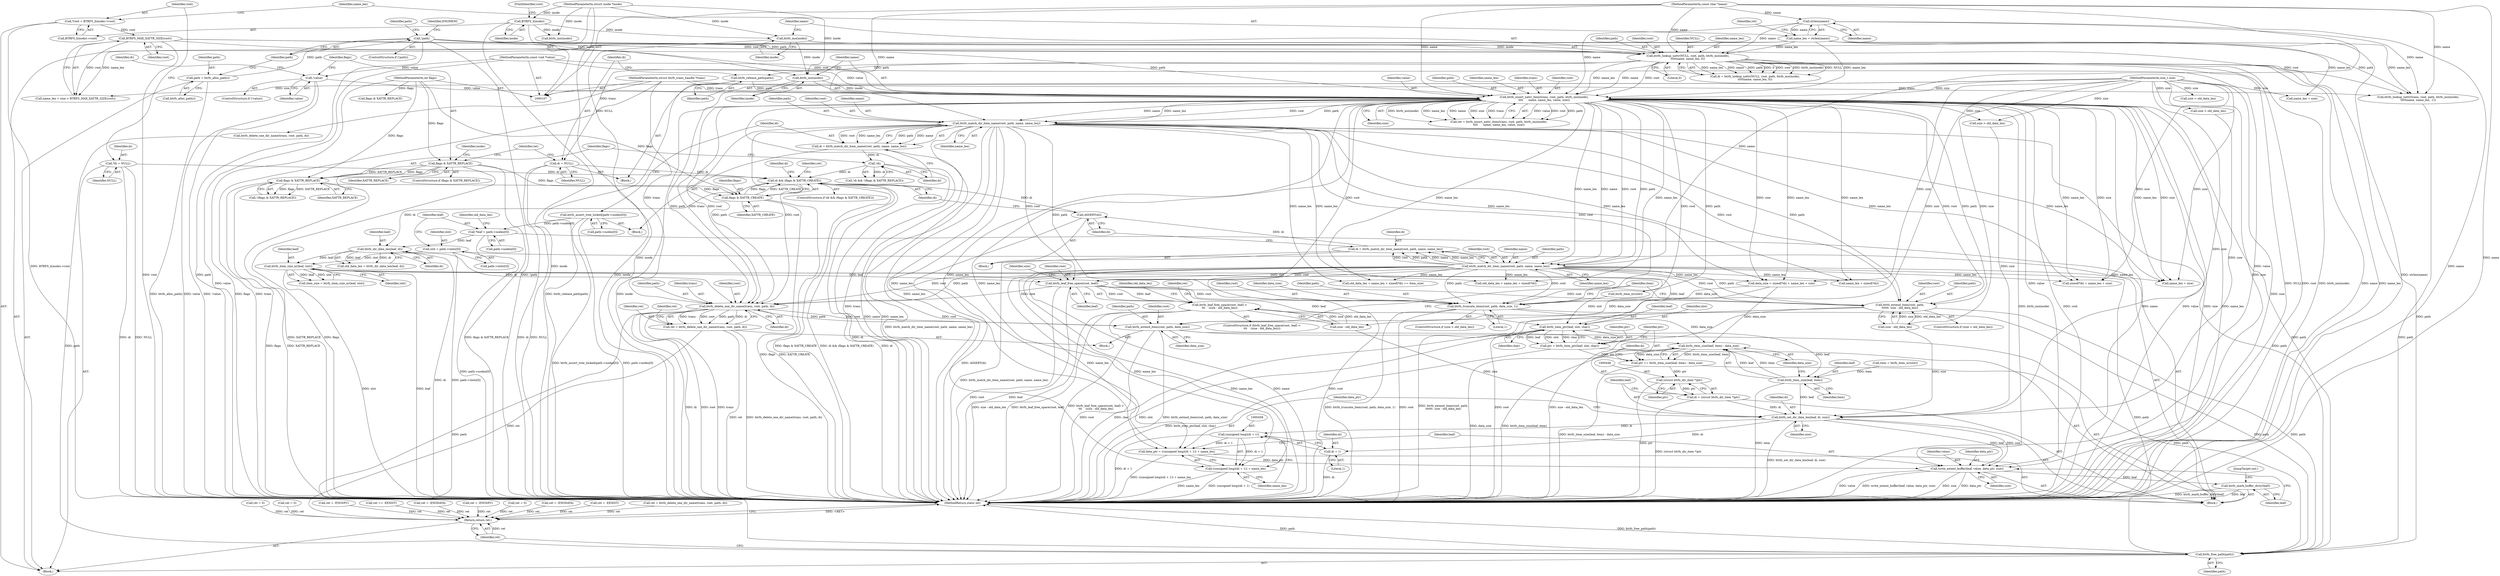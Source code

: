 digraph "0_linux_5f5bc6b1e2d5a6f827bc860ef2dc5b6f365d1339_1@API" {
"1000369" [label="(Call,btrfs_leaf_free_space(root, leaf))"];
"1000236" [label="(Call,btrfs_insert_xattr_item(trans, root, path, btrfs_ino(inode),\n\t\t\t\t      name, name_len, value, size))"];
"1000108" [label="(MethodParameterIn,struct btrfs_trans_handle *trans)"];
"1000141" [label="(Call,BTRFS_MAX_XATTR_SIZE(root))"];
"1000120" [label="(Call,*root = BTRFS_I(inode)->root)"];
"1000211" [label="(Call,btrfs_lookup_xattr(NULL, root, path, btrfs_ino(inode),\n\t\t\t\t\tname, name_len, 0))"];
"1000150" [label="(Call,!path)"];
"1000146" [label="(Call,path = btrfs_alloc_path())"];
"1000215" [label="(Call,btrfs_ino(inode))"];
"1000123" [label="(Call,BTRFS_I(inode))"];
"1000109" [label="(MethodParameterIn,struct inode *inode)"];
"1000130" [label="(Call,strlen(name))"];
"1000110" [label="(MethodParameterIn,const char *name)"];
"1000128" [label="(Call,name_len = strlen(name))"];
"1000229" [label="(Call,btrfs_release_path(path))"];
"1000240" [label="(Call,btrfs_ino(inode))"];
"1000161" [label="(Call,!value)"];
"1000111" [label="(MethodParameterIn,const void *value)"];
"1000112" [label="(MethodParameterIn,size_t size)"];
"1000263" [label="(Call,btrfs_match_dir_item_name(root, path, name, name_len))"];
"1000294" [label="(Call,btrfs_match_dir_item_name(root, path, name, name_len))"];
"1000346" [label="(Call,btrfs_item_size_nr(leaf, slot))"];
"1000340" [label="(Call,btrfs_dir_data_len(leaf, di))"];
"1000330" [label="(Call,*leaf = path->nodes[0])"];
"1000255" [label="(Call,btrfs_assert_tree_locked(path->nodes[0]))"];
"1000307" [label="(Call,di && (flags & XATTR_CREATE))"];
"1000116" [label="(Call,*di = NULL)"];
"1000299" [label="(Call,ASSERT(di))"];
"1000292" [label="(Call,di = btrfs_match_dir_item_name(root, path, name, name_len))"];
"1000231" [label="(Call,di = NULL)"];
"1000270" [label="(Call,!di)"];
"1000261" [label="(Call,di = btrfs_match_dir_item_name(root, path, name, name_len))"];
"1000309" [label="(Call,flags & XATTR_CREATE)"];
"1000199" [label="(Call,flags & XATTR_REPLACE)"];
"1000113" [label="(MethodParameterIn,int flags)"];
"1000273" [label="(Call,flags & XATTR_REPLACE)"];
"1000322" [label="(Call,slot = path->slots[0])"];
"1000368" [label="(Call,btrfs_leaf_free_space(root, leaf) <\n\t\t\t    (size - old_data_len))"];
"1000396" [label="(Call,btrfs_extend_item(root, path,\n\t\t\t\t\t\t  size - old_data_len))"];
"1000473" [label="(Call,btrfs_free_path(path))"];
"1000407" [label="(Call,btrfs_truncate_item(root, path, data_size, 1))"];
"1000440" [label="(Call,btrfs_item_size(leaf, item) - data_size)"];
"1000438" [label="(Call,ptr += btrfs_item_size(leaf, item) - data_size)"];
"1000447" [label="(Call,(struct btrfs_dir_item *)ptr)"];
"1000445" [label="(Call,di = (struct btrfs_dir_item *)ptr)"];
"1000450" [label="(Call,btrfs_set_dir_data_len(leaf, di, size))"];
"1000457" [label="(Call,(unsigned long)(di + 1))"];
"1000454" [label="(Call,data_ptr = ((unsigned long)(di + 1)) + name_len)"];
"1000463" [label="(Call,write_extent_buffer(leaf, value, data_ptr, size))"];
"1000468" [label="(Call,btrfs_mark_buffer_dirty(leaf))"];
"1000456" [label="(Call,((unsigned long)(di + 1)) + name_len)"];
"1000459" [label="(Call,di + 1)"];
"1000416" [label="(Call,btrfs_delete_one_dir_name(trans, root, path, di))"];
"1000414" [label="(Call,ret = btrfs_delete_one_dir_name(trans, root, path, di))"];
"1000475" [label="(Return,return ret;)"];
"1000424" [label="(Call,btrfs_extend_item(root, path, data_size))"];
"1000434" [label="(Call,btrfs_item_ptr(leaf, slot, char))"];
"1000432" [label="(Call,ptr = btrfs_item_ptr(leaf, slot, char))"];
"1000441" [label="(Call,btrfs_item_size(leaf, item))"];
"1000192" [label="(Call,btrfs_delete_one_dir_name(trans, root, path, di))"];
"1000183" [label="(Call,ret = -ENODATA)"];
"1000293" [label="(Identifier,di)"];
"1000414" [label="(Call,ret = btrfs_delete_one_dir_name(trans, root, path, di))"];
"1000265" [label="(Identifier,path)"];
"1000309" [label="(Call,flags & XATTR_CREATE)"];
"1000339" [label="(Identifier,old_data_len)"];
"1000369" [label="(Call,btrfs_leaf_free_space(root, leaf))"];
"1000255" [label="(Call,btrfs_assert_tree_locked(path->nodes[0]))"];
"1000347" [label="(Identifier,leaf)"];
"1000322" [label="(Call,slot = path->slots[0])"];
"1000307" [label="(Call,di && (flags & XATTR_CREATE))"];
"1000277" [label="(Call,ret = -ENOSPC)"];
"1000146" [label="(Call,path = btrfs_alloc_path())"];
"1000346" [label="(Call,btrfs_item_size_nr(leaf, slot))"];
"1000269" [label="(Call,!di && !(flags & XATTR_REPLACE))"];
"1000108" [label="(MethodParameterIn,struct btrfs_trans_handle *trans)"];
"1000123" [label="(Call,BTRFS_I(inode))"];
"1000404" [label="(Call,size < old_data_len)"];
"1000433" [label="(Identifier,ptr)"];
"1000436" [label="(Identifier,slot)"];
"1000216" [label="(Identifier,inode)"];
"1000415" [label="(Identifier,ret)"];
"1000151" [label="(Identifier,path)"];
"1000110" [label="(MethodParameterIn,const char *name)"];
"1000111" [label="(MethodParameterIn,const void *value)"];
"1000213" [label="(Identifier,root)"];
"1000165" [label="(Identifier,di)"];
"1000413" [label="(Block,)"];
"1000202" [label="(Block,)"];
"1000239" [label="(Identifier,path)"];
"1000252" [label="(Call,ret = 0)"];
"1000444" [label="(Identifier,data_size)"];
"1000371" [label="(Identifier,leaf)"];
"1000263" [label="(Call,btrfs_match_dir_item_name(root, path, name, name_len))"];
"1000462" [label="(Identifier,name_len)"];
"1000224" [label="(Call,ret = -ENODATA)"];
"1000161" [label="(Call,!value)"];
"1000443" [label="(Identifier,item)"];
"1000352" [label="(Call,sizeof(*di) + name_len + size)"];
"1000217" [label="(Identifier,name)"];
"1000117" [label="(Identifier,di)"];
"1000148" [label="(Call,btrfs_alloc_path())"];
"1000306" [label="(ControlStructure,if (di && (flags & XATTR_CREATE)))"];
"1000368" [label="(Call,btrfs_leaf_free_space(root, leaf) <\n\t\t\t    (size - old_data_len))"];
"1000267" [label="(Identifier,name_len)"];
"1000367" [label="(ControlStructure,if (btrfs_leaf_free_space(root, leaf) <\n\t\t\t    (size - old_data_len)))"];
"1000341" [label="(Identifier,leaf)"];
"1000128" [label="(Call,name_len = strlen(name))"];
"1000274" [label="(Identifier,flags)"];
"1000296" [label="(Identifier,path)"];
"1000124" [label="(Identifier,inode)"];
"1000271" [label="(Identifier,di)"];
"1000243" [label="(Identifier,name_len)"];
"1000467" [label="(Identifier,size)"];
"1000430" [label="(Call,btrfs_item_nr(slot))"];
"1000434" [label="(Call,btrfs_item_ptr(leaf, slot, char))"];
"1000442" [label="(Identifier,leaf)"];
"1000313" [label="(Call,ret = -EEXIST)"];
"1000295" [label="(Identifier,root)"];
"1000392" [label="(ControlStructure,if (size > old_data_len))"];
"1000199" [label="(Call,flags & XATTR_REPLACE)"];
"1000456" [label="(Call,((unsigned long)(di + 1)) + name_len)"];
"1000264" [label="(Identifier,root)"];
"1000397" [label="(Identifier,root)"];
"1000424" [label="(Call,btrfs_extend_item(root, path, data_size))"];
"1000408" [label="(Identifier,root)"];
"1000464" [label="(Identifier,leaf)"];
"1000465" [label="(Identifier,value)"];
"1000212" [label="(Identifier,NULL)"];
"1000418" [label="(Identifier,root)"];
"1000416" [label="(Call,btrfs_delete_one_dir_name(trans, root, path, di))"];
"1000190" [label="(Call,ret = btrfs_delete_one_dir_name(trans, root, path, di))"];
"1000384" [label="(Identifier,old_data_len)"];
"1000440" [label="(Call,btrfs_item_size(leaf, item) - data_size)"];
"1000200" [label="(Identifier,flags)"];
"1000410" [label="(Identifier,data_size)"];
"1000122" [label="(Call,BTRFS_I(inode)->root)"];
"1000477" [label="(MethodReturn,static int)"];
"1000427" [label="(Identifier,data_size)"];
"1000472" [label="(JumpTarget,out:)"];
"1000118" [label="(Identifier,NULL)"];
"1000240" [label="(Call,btrfs_ino(inode))"];
"1000452" [label="(Identifier,di)"];
"1000235" [label="(Identifier,ret)"];
"1000363" [label="(Call,size > old_data_len)"];
"1000162" [label="(Identifier,value)"];
"1000231" [label="(Call,di = NULL)"];
"1000446" [label="(Identifier,di)"];
"1000237" [label="(Identifier,trans)"];
"1000137" [label="(Call,name_len + size > BTRFS_MAX_XATTR_SIZE(root))"];
"1000125" [label="(FieldIdentifier,root)"];
"1000230" [label="(Identifier,path)"];
"1000116" [label="(Call,*di = NULL)"];
"1000396" [label="(Call,btrfs_extend_item(root, path,\n\t\t\t\t\t\t  size - old_data_len))"];
"1000229" [label="(Call,btrfs_release_path(path))"];
"1000393" [label="(Call,size > old_data_len)"];
"1000455" [label="(Identifier,data_ptr)"];
"1000469" [label="(Identifier,leaf)"];
"1000460" [label="(Identifier,di)"];
"1000166" [label="(Call,btrfs_lookup_xattr(trans, root, path, btrfs_ino(inode),\n\t\t\t\t\tname, name_len, -1))"];
"1000272" [label="(Call,!(flags & XATTR_REPLACE))"];
"1000475" [label="(Return,return ret;)"];
"1000451" [label="(Identifier,leaf)"];
"1000323" [label="(Identifier,slot)"];
"1000344" [label="(Call,item_size = btrfs_item_size_nr(leaf, slot))"];
"1000273" [label="(Call,flags & XATTR_REPLACE)"];
"1000275" [label="(Identifier,XATTR_REPLACE)"];
"1000457" [label="(Call,(unsigned long)(di + 1))"];
"1000109" [label="(MethodParameterIn,struct inode *inode)"];
"1000292" [label="(Call,di = btrfs_match_dir_item_name(root, path, name, name_len))"];
"1000215" [label="(Call,btrfs_ino(inode))"];
"1000445" [label="(Call,di = (struct btrfs_dir_item *)ptr)"];
"1000218" [label="(Identifier,name_len)"];
"1000474" [label="(Identifier,path)"];
"1000377" [label="(Identifier,ret)"];
"1000466" [label="(Identifier,data_ptr)"];
"1000338" [label="(Call,old_data_len = btrfs_dir_data_len(leaf, di))"];
"1000419" [label="(Identifier,path)"];
"1000435" [label="(Identifier,leaf)"];
"1000289" [label="(Call,ret = 0)"];
"1000373" [label="(Identifier,size)"];
"1000425" [label="(Identifier,root)"];
"1000426" [label="(Identifier,path)"];
"1000441" [label="(Call,btrfs_item_size(leaf, item))"];
"1000332" [label="(Call,path->nodes[0])"];
"1000319" [label="(Identifier,di)"];
"1000449" [label="(Identifier,ptr)"];
"1000147" [label="(Identifier,path)"];
"1000219" [label="(Literal,0)"];
"1000138" [label="(Call,name_len + size)"];
"1000141" [label="(Call,BTRFS_MAX_XATTR_SIZE(root))"];
"1000149" [label="(ControlStructure,if (!path))"];
"1000130" [label="(Call,strlen(name))"];
"1000429" [label="(Identifier,item)"];
"1000241" [label="(Identifier,inode)"];
"1000428" [label="(Call,item = btrfs_item_nr(slot))"];
"1000476" [label="(Identifier,ret)"];
"1000233" [label="(Identifier,NULL)"];
"1000201" [label="(Identifier,XATTR_REPLACE)"];
"1000133" [label="(Call,ret = 0)"];
"1000245" [label="(Identifier,size)"];
"1000403" [label="(ControlStructure,if (size < old_data_len))"];
"1000288" [label="(Block,)"];
"1000450" [label="(Call,btrfs_set_dir_data_len(leaf, di, size))"];
"1000170" [label="(Call,btrfs_ino(inode))"];
"1000308" [label="(Identifier,di)"];
"1000299" [label="(Call,ASSERT(di))"];
"1000350" [label="(Call,data_size = sizeof(*di) + name_len + size)"];
"1000157" [label="(Identifier,path)"];
"1000330" [label="(Call,*leaf = path->nodes[0])"];
"1000297" [label="(Identifier,name)"];
"1000331" [label="(Identifier,leaf)"];
"1000376" [label="(Call,ret = -ENOSPC)"];
"1000232" [label="(Identifier,di)"];
"1000294" [label="(Call,btrfs_match_dir_item_name(root, path, name, name_len))"];
"1000439" [label="(Identifier,ptr)"];
"1000270" [label="(Call,!di)"];
"1000236" [label="(Call,btrfs_insert_xattr_item(trans, root, path, btrfs_ino(inode),\n\t\t\t\t      name, name_len, value, size))"];
"1000131" [label="(Identifier,name)"];
"1000154" [label="(Identifier,ENOMEM)"];
"1000112" [label="(MethodParameterIn,size_t size)"];
"1000463" [label="(Call,write_extent_buffer(leaf, value, data_ptr, size))"];
"1000298" [label="(Identifier,name_len)"];
"1000198" [label="(ControlStructure,if (flags & XATTR_REPLACE))"];
"1000209" [label="(Call,di = btrfs_lookup_xattr(NULL, root, path, btrfs_ino(inode),\n\t\t\t\t\tname, name_len, 0))"];
"1000382" [label="(Call,old_data_len + name_len + sizeof(*di) == item_size)"];
"1000311" [label="(Identifier,XATTR_CREATE)"];
"1000113" [label="(MethodParameterIn,int flags)"];
"1000324" [label="(Call,path->slots[0])"];
"1000468" [label="(Call,btrfs_mark_buffer_dirty(leaf))"];
"1000422" [label="(Identifier,ret)"];
"1000211" [label="(Call,btrfs_lookup_xattr(NULL, root, path, btrfs_ino(inode),\n\t\t\t\t\tname, name_len, 0))"];
"1000398" [label="(Identifier,path)"];
"1000262" [label="(Identifier,di)"];
"1000256" [label="(Call,path->nodes[0])"];
"1000234" [label="(Call,ret = btrfs_insert_xattr_item(trans, root, path, btrfs_ino(inode),\n\t\t\t\t      name, name_len, value, size))"];
"1000150" [label="(Call,!path)"];
"1000372" [label="(Call,size - old_data_len)"];
"1000342" [label="(Identifier,di)"];
"1000417" [label="(Identifier,trans)"];
"1000437" [label="(Identifier,char)"];
"1000407" [label="(Call,btrfs_truncate_item(root, path, data_size, 1))"];
"1000447" [label="(Call,(struct btrfs_dir_item *)ptr)"];
"1000370" [label="(Identifier,root)"];
"1000238" [label="(Identifier,root)"];
"1000383" [label="(Call,old_data_len + name_len + sizeof(*di))"];
"1000142" [label="(Identifier,root)"];
"1000411" [label="(Literal,1)"];
"1000214" [label="(Identifier,path)"];
"1000261" [label="(Call,di = btrfs_match_dir_item_name(root, path, name, name_len))"];
"1000348" [label="(Identifier,slot)"];
"1000340" [label="(Call,btrfs_dir_data_len(leaf, di))"];
"1000454" [label="(Call,data_ptr = ((unsigned long)(di + 1)) + name_len)"];
"1000314" [label="(Identifier,ret)"];
"1000310" [label="(Identifier,flags)"];
"1000438" [label="(Call,ptr += btrfs_item_size(leaf, item) - data_size)"];
"1000251" [label="(Block,)"];
"1000134" [label="(Identifier,ret)"];
"1000242" [label="(Identifier,name)"];
"1000432" [label="(Call,ptr = btrfs_item_ptr(leaf, slot, char))"];
"1000459" [label="(Call,di + 1)"];
"1000284" [label="(Call,ret == -EEXIST)"];
"1000453" [label="(Identifier,size)"];
"1000121" [label="(Identifier,root)"];
"1000399" [label="(Call,size - old_data_len)"];
"1000420" [label="(Identifier,di)"];
"1000120" [label="(Call,*root = BTRFS_I(inode)->root)"];
"1000114" [label="(Block,)"];
"1000385" [label="(Call,name_len + sizeof(*di))"];
"1000244" [label="(Identifier,value)"];
"1000409" [label="(Identifier,path)"];
"1000300" [label="(Identifier,di)"];
"1000129" [label="(Identifier,name_len)"];
"1000320" [label="(Block,)"];
"1000180" [label="(Call,flags & XATTR_REPLACE)"];
"1000473" [label="(Call,btrfs_free_path(path))"];
"1000207" [label="(Identifier,inode)"];
"1000461" [label="(Literal,1)"];
"1000160" [label="(ControlStructure,if (!value))"];
"1000356" [label="(Call,name_len + size)"];
"1000266" [label="(Identifier,name)"];
"1000369" -> "1000368"  [label="AST: "];
"1000369" -> "1000371"  [label="CFG: "];
"1000370" -> "1000369"  [label="AST: "];
"1000371" -> "1000369"  [label="AST: "];
"1000373" -> "1000369"  [label="CFG: "];
"1000369" -> "1000477"  [label="DDG: root"];
"1000369" -> "1000477"  [label="DDG: leaf"];
"1000369" -> "1000368"  [label="DDG: root"];
"1000369" -> "1000368"  [label="DDG: leaf"];
"1000236" -> "1000369"  [label="DDG: root"];
"1000263" -> "1000369"  [label="DDG: root"];
"1000294" -> "1000369"  [label="DDG: root"];
"1000346" -> "1000369"  [label="DDG: leaf"];
"1000369" -> "1000396"  [label="DDG: root"];
"1000369" -> "1000407"  [label="DDG: root"];
"1000369" -> "1000416"  [label="DDG: root"];
"1000369" -> "1000434"  [label="DDG: leaf"];
"1000236" -> "1000234"  [label="AST: "];
"1000236" -> "1000245"  [label="CFG: "];
"1000237" -> "1000236"  [label="AST: "];
"1000238" -> "1000236"  [label="AST: "];
"1000239" -> "1000236"  [label="AST: "];
"1000240" -> "1000236"  [label="AST: "];
"1000242" -> "1000236"  [label="AST: "];
"1000243" -> "1000236"  [label="AST: "];
"1000244" -> "1000236"  [label="AST: "];
"1000245" -> "1000236"  [label="AST: "];
"1000234" -> "1000236"  [label="CFG: "];
"1000236" -> "1000477"  [label="DDG: trans"];
"1000236" -> "1000477"  [label="DDG: btrfs_ino(inode)"];
"1000236" -> "1000477"  [label="DDG: root"];
"1000236" -> "1000477"  [label="DDG: name"];
"1000236" -> "1000477"  [label="DDG: value"];
"1000236" -> "1000477"  [label="DDG: size"];
"1000236" -> "1000477"  [label="DDG: name_len"];
"1000236" -> "1000234"  [label="DDG: value"];
"1000236" -> "1000234"  [label="DDG: root"];
"1000236" -> "1000234"  [label="DDG: path"];
"1000236" -> "1000234"  [label="DDG: btrfs_ino(inode)"];
"1000236" -> "1000234"  [label="DDG: name_len"];
"1000236" -> "1000234"  [label="DDG: name"];
"1000236" -> "1000234"  [label="DDG: size"];
"1000236" -> "1000234"  [label="DDG: trans"];
"1000108" -> "1000236"  [label="DDG: trans"];
"1000141" -> "1000236"  [label="DDG: root"];
"1000211" -> "1000236"  [label="DDG: root"];
"1000211" -> "1000236"  [label="DDG: name"];
"1000211" -> "1000236"  [label="DDG: name_len"];
"1000150" -> "1000236"  [label="DDG: path"];
"1000229" -> "1000236"  [label="DDG: path"];
"1000240" -> "1000236"  [label="DDG: inode"];
"1000130" -> "1000236"  [label="DDG: name"];
"1000110" -> "1000236"  [label="DDG: name"];
"1000128" -> "1000236"  [label="DDG: name_len"];
"1000161" -> "1000236"  [label="DDG: value"];
"1000111" -> "1000236"  [label="DDG: value"];
"1000112" -> "1000236"  [label="DDG: size"];
"1000236" -> "1000263"  [label="DDG: root"];
"1000236" -> "1000263"  [label="DDG: path"];
"1000236" -> "1000263"  [label="DDG: name"];
"1000236" -> "1000263"  [label="DDG: name_len"];
"1000236" -> "1000294"  [label="DDG: root"];
"1000236" -> "1000294"  [label="DDG: path"];
"1000236" -> "1000294"  [label="DDG: name"];
"1000236" -> "1000294"  [label="DDG: name_len"];
"1000236" -> "1000350"  [label="DDG: name_len"];
"1000236" -> "1000350"  [label="DDG: size"];
"1000236" -> "1000352"  [label="DDG: name_len"];
"1000236" -> "1000352"  [label="DDG: size"];
"1000236" -> "1000356"  [label="DDG: name_len"];
"1000236" -> "1000356"  [label="DDG: size"];
"1000236" -> "1000363"  [label="DDG: size"];
"1000236" -> "1000382"  [label="DDG: name_len"];
"1000236" -> "1000383"  [label="DDG: name_len"];
"1000236" -> "1000385"  [label="DDG: name_len"];
"1000236" -> "1000396"  [label="DDG: root"];
"1000236" -> "1000396"  [label="DDG: path"];
"1000236" -> "1000407"  [label="DDG: root"];
"1000236" -> "1000407"  [label="DDG: path"];
"1000236" -> "1000416"  [label="DDG: trans"];
"1000236" -> "1000416"  [label="DDG: root"];
"1000236" -> "1000416"  [label="DDG: path"];
"1000236" -> "1000454"  [label="DDG: name_len"];
"1000236" -> "1000456"  [label="DDG: name_len"];
"1000236" -> "1000463"  [label="DDG: value"];
"1000236" -> "1000473"  [label="DDG: path"];
"1000108" -> "1000107"  [label="AST: "];
"1000108" -> "1000477"  [label="DDG: trans"];
"1000108" -> "1000166"  [label="DDG: trans"];
"1000108" -> "1000192"  [label="DDG: trans"];
"1000108" -> "1000416"  [label="DDG: trans"];
"1000141" -> "1000137"  [label="AST: "];
"1000141" -> "1000142"  [label="CFG: "];
"1000142" -> "1000141"  [label="AST: "];
"1000137" -> "1000141"  [label="CFG: "];
"1000141" -> "1000477"  [label="DDG: root"];
"1000141" -> "1000137"  [label="DDG: root"];
"1000120" -> "1000141"  [label="DDG: root"];
"1000141" -> "1000166"  [label="DDG: root"];
"1000141" -> "1000211"  [label="DDG: root"];
"1000120" -> "1000114"  [label="AST: "];
"1000120" -> "1000122"  [label="CFG: "];
"1000121" -> "1000120"  [label="AST: "];
"1000122" -> "1000120"  [label="AST: "];
"1000129" -> "1000120"  [label="CFG: "];
"1000120" -> "1000477"  [label="DDG: BTRFS_I(inode)->root"];
"1000211" -> "1000209"  [label="AST: "];
"1000211" -> "1000219"  [label="CFG: "];
"1000212" -> "1000211"  [label="AST: "];
"1000213" -> "1000211"  [label="AST: "];
"1000214" -> "1000211"  [label="AST: "];
"1000215" -> "1000211"  [label="AST: "];
"1000217" -> "1000211"  [label="AST: "];
"1000218" -> "1000211"  [label="AST: "];
"1000219" -> "1000211"  [label="AST: "];
"1000209" -> "1000211"  [label="CFG: "];
"1000211" -> "1000477"  [label="DDG: name"];
"1000211" -> "1000477"  [label="DDG: name_len"];
"1000211" -> "1000477"  [label="DDG: NULL"];
"1000211" -> "1000477"  [label="DDG: root"];
"1000211" -> "1000477"  [label="DDG: btrfs_ino(inode)"];
"1000211" -> "1000209"  [label="DDG: name_len"];
"1000211" -> "1000209"  [label="DDG: name"];
"1000211" -> "1000209"  [label="DDG: path"];
"1000211" -> "1000209"  [label="DDG: 0"];
"1000211" -> "1000209"  [label="DDG: root"];
"1000211" -> "1000209"  [label="DDG: btrfs_ino(inode)"];
"1000211" -> "1000209"  [label="DDG: NULL"];
"1000150" -> "1000211"  [label="DDG: path"];
"1000215" -> "1000211"  [label="DDG: inode"];
"1000130" -> "1000211"  [label="DDG: name"];
"1000110" -> "1000211"  [label="DDG: name"];
"1000128" -> "1000211"  [label="DDG: name_len"];
"1000211" -> "1000229"  [label="DDG: path"];
"1000211" -> "1000231"  [label="DDG: NULL"];
"1000211" -> "1000473"  [label="DDG: path"];
"1000150" -> "1000149"  [label="AST: "];
"1000150" -> "1000151"  [label="CFG: "];
"1000151" -> "1000150"  [label="AST: "];
"1000154" -> "1000150"  [label="CFG: "];
"1000157" -> "1000150"  [label="CFG: "];
"1000150" -> "1000477"  [label="DDG: path"];
"1000150" -> "1000477"  [label="DDG: !path"];
"1000146" -> "1000150"  [label="DDG: path"];
"1000150" -> "1000166"  [label="DDG: path"];
"1000146" -> "1000114"  [label="AST: "];
"1000146" -> "1000148"  [label="CFG: "];
"1000147" -> "1000146"  [label="AST: "];
"1000148" -> "1000146"  [label="AST: "];
"1000151" -> "1000146"  [label="CFG: "];
"1000146" -> "1000477"  [label="DDG: btrfs_alloc_path()"];
"1000215" -> "1000216"  [label="CFG: "];
"1000216" -> "1000215"  [label="AST: "];
"1000217" -> "1000215"  [label="CFG: "];
"1000215" -> "1000477"  [label="DDG: inode"];
"1000123" -> "1000215"  [label="DDG: inode"];
"1000109" -> "1000215"  [label="DDG: inode"];
"1000215" -> "1000240"  [label="DDG: inode"];
"1000123" -> "1000122"  [label="AST: "];
"1000123" -> "1000124"  [label="CFG: "];
"1000124" -> "1000123"  [label="AST: "];
"1000125" -> "1000123"  [label="CFG: "];
"1000123" -> "1000477"  [label="DDG: inode"];
"1000109" -> "1000123"  [label="DDG: inode"];
"1000123" -> "1000170"  [label="DDG: inode"];
"1000123" -> "1000240"  [label="DDG: inode"];
"1000109" -> "1000107"  [label="AST: "];
"1000109" -> "1000477"  [label="DDG: inode"];
"1000109" -> "1000170"  [label="DDG: inode"];
"1000109" -> "1000240"  [label="DDG: inode"];
"1000130" -> "1000128"  [label="AST: "];
"1000130" -> "1000131"  [label="CFG: "];
"1000131" -> "1000130"  [label="AST: "];
"1000128" -> "1000130"  [label="CFG: "];
"1000130" -> "1000477"  [label="DDG: name"];
"1000130" -> "1000128"  [label="DDG: name"];
"1000110" -> "1000130"  [label="DDG: name"];
"1000130" -> "1000166"  [label="DDG: name"];
"1000110" -> "1000107"  [label="AST: "];
"1000110" -> "1000477"  [label="DDG: name"];
"1000110" -> "1000166"  [label="DDG: name"];
"1000110" -> "1000263"  [label="DDG: name"];
"1000110" -> "1000294"  [label="DDG: name"];
"1000128" -> "1000114"  [label="AST: "];
"1000129" -> "1000128"  [label="AST: "];
"1000134" -> "1000128"  [label="CFG: "];
"1000128" -> "1000477"  [label="DDG: strlen(name)"];
"1000128" -> "1000137"  [label="DDG: name_len"];
"1000128" -> "1000138"  [label="DDG: name_len"];
"1000128" -> "1000166"  [label="DDG: name_len"];
"1000229" -> "1000202"  [label="AST: "];
"1000229" -> "1000230"  [label="CFG: "];
"1000230" -> "1000229"  [label="AST: "];
"1000232" -> "1000229"  [label="CFG: "];
"1000229" -> "1000477"  [label="DDG: btrfs_release_path(path)"];
"1000240" -> "1000241"  [label="CFG: "];
"1000241" -> "1000240"  [label="AST: "];
"1000242" -> "1000240"  [label="CFG: "];
"1000240" -> "1000477"  [label="DDG: inode"];
"1000161" -> "1000160"  [label="AST: "];
"1000161" -> "1000162"  [label="CFG: "];
"1000162" -> "1000161"  [label="AST: "];
"1000165" -> "1000161"  [label="CFG: "];
"1000200" -> "1000161"  [label="CFG: "];
"1000161" -> "1000477"  [label="DDG: value"];
"1000161" -> "1000477"  [label="DDG: !value"];
"1000111" -> "1000161"  [label="DDG: value"];
"1000111" -> "1000107"  [label="AST: "];
"1000111" -> "1000477"  [label="DDG: value"];
"1000111" -> "1000463"  [label="DDG: value"];
"1000112" -> "1000107"  [label="AST: "];
"1000112" -> "1000477"  [label="DDG: size"];
"1000112" -> "1000137"  [label="DDG: size"];
"1000112" -> "1000138"  [label="DDG: size"];
"1000112" -> "1000350"  [label="DDG: size"];
"1000112" -> "1000352"  [label="DDG: size"];
"1000112" -> "1000356"  [label="DDG: size"];
"1000112" -> "1000363"  [label="DDG: size"];
"1000112" -> "1000372"  [label="DDG: size"];
"1000112" -> "1000393"  [label="DDG: size"];
"1000112" -> "1000399"  [label="DDG: size"];
"1000112" -> "1000404"  [label="DDG: size"];
"1000112" -> "1000450"  [label="DDG: size"];
"1000112" -> "1000463"  [label="DDG: size"];
"1000263" -> "1000261"  [label="AST: "];
"1000263" -> "1000267"  [label="CFG: "];
"1000264" -> "1000263"  [label="AST: "];
"1000265" -> "1000263"  [label="AST: "];
"1000266" -> "1000263"  [label="AST: "];
"1000267" -> "1000263"  [label="AST: "];
"1000261" -> "1000263"  [label="CFG: "];
"1000263" -> "1000477"  [label="DDG: name_len"];
"1000263" -> "1000477"  [label="DDG: root"];
"1000263" -> "1000477"  [label="DDG: name"];
"1000263" -> "1000261"  [label="DDG: root"];
"1000263" -> "1000261"  [label="DDG: path"];
"1000263" -> "1000261"  [label="DDG: name"];
"1000263" -> "1000261"  [label="DDG: name_len"];
"1000263" -> "1000350"  [label="DDG: name_len"];
"1000263" -> "1000352"  [label="DDG: name_len"];
"1000263" -> "1000356"  [label="DDG: name_len"];
"1000263" -> "1000382"  [label="DDG: name_len"];
"1000263" -> "1000383"  [label="DDG: name_len"];
"1000263" -> "1000385"  [label="DDG: name_len"];
"1000263" -> "1000396"  [label="DDG: root"];
"1000263" -> "1000396"  [label="DDG: path"];
"1000263" -> "1000407"  [label="DDG: root"];
"1000263" -> "1000407"  [label="DDG: path"];
"1000263" -> "1000416"  [label="DDG: root"];
"1000263" -> "1000416"  [label="DDG: path"];
"1000263" -> "1000454"  [label="DDG: name_len"];
"1000263" -> "1000456"  [label="DDG: name_len"];
"1000263" -> "1000473"  [label="DDG: path"];
"1000294" -> "1000292"  [label="AST: "];
"1000294" -> "1000298"  [label="CFG: "];
"1000295" -> "1000294"  [label="AST: "];
"1000296" -> "1000294"  [label="AST: "];
"1000297" -> "1000294"  [label="AST: "];
"1000298" -> "1000294"  [label="AST: "];
"1000292" -> "1000294"  [label="CFG: "];
"1000294" -> "1000477"  [label="DDG: name_len"];
"1000294" -> "1000477"  [label="DDG: name"];
"1000294" -> "1000477"  [label="DDG: root"];
"1000294" -> "1000292"  [label="DDG: root"];
"1000294" -> "1000292"  [label="DDG: path"];
"1000294" -> "1000292"  [label="DDG: name"];
"1000294" -> "1000292"  [label="DDG: name_len"];
"1000294" -> "1000350"  [label="DDG: name_len"];
"1000294" -> "1000352"  [label="DDG: name_len"];
"1000294" -> "1000356"  [label="DDG: name_len"];
"1000294" -> "1000382"  [label="DDG: name_len"];
"1000294" -> "1000383"  [label="DDG: name_len"];
"1000294" -> "1000385"  [label="DDG: name_len"];
"1000294" -> "1000396"  [label="DDG: root"];
"1000294" -> "1000396"  [label="DDG: path"];
"1000294" -> "1000407"  [label="DDG: root"];
"1000294" -> "1000407"  [label="DDG: path"];
"1000294" -> "1000416"  [label="DDG: root"];
"1000294" -> "1000416"  [label="DDG: path"];
"1000294" -> "1000454"  [label="DDG: name_len"];
"1000294" -> "1000456"  [label="DDG: name_len"];
"1000294" -> "1000473"  [label="DDG: path"];
"1000346" -> "1000344"  [label="AST: "];
"1000346" -> "1000348"  [label="CFG: "];
"1000347" -> "1000346"  [label="AST: "];
"1000348" -> "1000346"  [label="AST: "];
"1000344" -> "1000346"  [label="CFG: "];
"1000346" -> "1000477"  [label="DDG: slot"];
"1000346" -> "1000477"  [label="DDG: leaf"];
"1000346" -> "1000344"  [label="DDG: leaf"];
"1000346" -> "1000344"  [label="DDG: slot"];
"1000340" -> "1000346"  [label="DDG: leaf"];
"1000322" -> "1000346"  [label="DDG: slot"];
"1000346" -> "1000430"  [label="DDG: slot"];
"1000346" -> "1000434"  [label="DDG: leaf"];
"1000340" -> "1000338"  [label="AST: "];
"1000340" -> "1000342"  [label="CFG: "];
"1000341" -> "1000340"  [label="AST: "];
"1000342" -> "1000340"  [label="AST: "];
"1000338" -> "1000340"  [label="CFG: "];
"1000340" -> "1000477"  [label="DDG: di"];
"1000340" -> "1000338"  [label="DDG: leaf"];
"1000340" -> "1000338"  [label="DDG: di"];
"1000330" -> "1000340"  [label="DDG: leaf"];
"1000307" -> "1000340"  [label="DDG: di"];
"1000340" -> "1000416"  [label="DDG: di"];
"1000330" -> "1000320"  [label="AST: "];
"1000330" -> "1000332"  [label="CFG: "];
"1000331" -> "1000330"  [label="AST: "];
"1000332" -> "1000330"  [label="AST: "];
"1000339" -> "1000330"  [label="CFG: "];
"1000330" -> "1000477"  [label="DDG: path->nodes[0]"];
"1000255" -> "1000330"  [label="DDG: path->nodes[0]"];
"1000255" -> "1000251"  [label="AST: "];
"1000255" -> "1000256"  [label="CFG: "];
"1000256" -> "1000255"  [label="AST: "];
"1000262" -> "1000255"  [label="CFG: "];
"1000255" -> "1000477"  [label="DDG: btrfs_assert_tree_locked(path->nodes[0])"];
"1000255" -> "1000477"  [label="DDG: path->nodes[0]"];
"1000307" -> "1000306"  [label="AST: "];
"1000307" -> "1000308"  [label="CFG: "];
"1000307" -> "1000309"  [label="CFG: "];
"1000308" -> "1000307"  [label="AST: "];
"1000309" -> "1000307"  [label="AST: "];
"1000314" -> "1000307"  [label="CFG: "];
"1000319" -> "1000307"  [label="CFG: "];
"1000307" -> "1000477"  [label="DDG: flags & XATTR_CREATE"];
"1000307" -> "1000477"  [label="DDG: di && (flags & XATTR_CREATE)"];
"1000307" -> "1000477"  [label="DDG: di"];
"1000116" -> "1000307"  [label="DDG: di"];
"1000299" -> "1000307"  [label="DDG: di"];
"1000231" -> "1000307"  [label="DDG: di"];
"1000270" -> "1000307"  [label="DDG: di"];
"1000309" -> "1000307"  [label="DDG: flags"];
"1000309" -> "1000307"  [label="DDG: XATTR_CREATE"];
"1000116" -> "1000114"  [label="AST: "];
"1000116" -> "1000118"  [label="CFG: "];
"1000117" -> "1000116"  [label="AST: "];
"1000118" -> "1000116"  [label="AST: "];
"1000121" -> "1000116"  [label="CFG: "];
"1000116" -> "1000477"  [label="DDG: di"];
"1000116" -> "1000477"  [label="DDG: NULL"];
"1000299" -> "1000288"  [label="AST: "];
"1000299" -> "1000300"  [label="CFG: "];
"1000300" -> "1000299"  [label="AST: "];
"1000308" -> "1000299"  [label="CFG: "];
"1000299" -> "1000477"  [label="DDG: ASSERT(di)"];
"1000292" -> "1000299"  [label="DDG: di"];
"1000292" -> "1000288"  [label="AST: "];
"1000293" -> "1000292"  [label="AST: "];
"1000300" -> "1000292"  [label="CFG: "];
"1000292" -> "1000477"  [label="DDG: btrfs_match_dir_item_name(root, path, name, name_len)"];
"1000231" -> "1000202"  [label="AST: "];
"1000231" -> "1000233"  [label="CFG: "];
"1000232" -> "1000231"  [label="AST: "];
"1000233" -> "1000231"  [label="AST: "];
"1000235" -> "1000231"  [label="CFG: "];
"1000231" -> "1000477"  [label="DDG: NULL"];
"1000231" -> "1000477"  [label="DDG: di"];
"1000270" -> "1000269"  [label="AST: "];
"1000270" -> "1000271"  [label="CFG: "];
"1000271" -> "1000270"  [label="AST: "];
"1000274" -> "1000270"  [label="CFG: "];
"1000269" -> "1000270"  [label="CFG: "];
"1000270" -> "1000477"  [label="DDG: di"];
"1000270" -> "1000269"  [label="DDG: di"];
"1000261" -> "1000270"  [label="DDG: di"];
"1000261" -> "1000251"  [label="AST: "];
"1000262" -> "1000261"  [label="AST: "];
"1000271" -> "1000261"  [label="CFG: "];
"1000261" -> "1000477"  [label="DDG: btrfs_match_dir_item_name(root, path, name, name_len)"];
"1000309" -> "1000311"  [label="CFG: "];
"1000310" -> "1000309"  [label="AST: "];
"1000311" -> "1000309"  [label="AST: "];
"1000309" -> "1000477"  [label="DDG: flags"];
"1000309" -> "1000477"  [label="DDG: XATTR_CREATE"];
"1000199" -> "1000309"  [label="DDG: flags"];
"1000273" -> "1000309"  [label="DDG: flags"];
"1000113" -> "1000309"  [label="DDG: flags"];
"1000199" -> "1000198"  [label="AST: "];
"1000199" -> "1000201"  [label="CFG: "];
"1000200" -> "1000199"  [label="AST: "];
"1000201" -> "1000199"  [label="AST: "];
"1000207" -> "1000199"  [label="CFG: "];
"1000235" -> "1000199"  [label="CFG: "];
"1000199" -> "1000477"  [label="DDG: XATTR_REPLACE"];
"1000199" -> "1000477"  [label="DDG: flags"];
"1000199" -> "1000477"  [label="DDG: flags & XATTR_REPLACE"];
"1000113" -> "1000199"  [label="DDG: flags"];
"1000199" -> "1000273"  [label="DDG: flags"];
"1000199" -> "1000273"  [label="DDG: XATTR_REPLACE"];
"1000113" -> "1000107"  [label="AST: "];
"1000113" -> "1000477"  [label="DDG: flags"];
"1000113" -> "1000180"  [label="DDG: flags"];
"1000113" -> "1000273"  [label="DDG: flags"];
"1000273" -> "1000272"  [label="AST: "];
"1000273" -> "1000275"  [label="CFG: "];
"1000274" -> "1000273"  [label="AST: "];
"1000275" -> "1000273"  [label="AST: "];
"1000272" -> "1000273"  [label="CFG: "];
"1000273" -> "1000477"  [label="DDG: XATTR_REPLACE"];
"1000273" -> "1000477"  [label="DDG: flags"];
"1000273" -> "1000272"  [label="DDG: flags"];
"1000273" -> "1000272"  [label="DDG: XATTR_REPLACE"];
"1000322" -> "1000320"  [label="AST: "];
"1000322" -> "1000324"  [label="CFG: "];
"1000323" -> "1000322"  [label="AST: "];
"1000324" -> "1000322"  [label="AST: "];
"1000331" -> "1000322"  [label="CFG: "];
"1000322" -> "1000477"  [label="DDG: path->slots[0]"];
"1000368" -> "1000367"  [label="AST: "];
"1000368" -> "1000372"  [label="CFG: "];
"1000372" -> "1000368"  [label="AST: "];
"1000377" -> "1000368"  [label="CFG: "];
"1000384" -> "1000368"  [label="CFG: "];
"1000368" -> "1000477"  [label="DDG: btrfs_leaf_free_space(root, leaf)"];
"1000368" -> "1000477"  [label="DDG: btrfs_leaf_free_space(root, leaf) <\n\t\t\t    (size - old_data_len)"];
"1000368" -> "1000477"  [label="DDG: size - old_data_len"];
"1000372" -> "1000368"  [label="DDG: size"];
"1000372" -> "1000368"  [label="DDG: old_data_len"];
"1000396" -> "1000392"  [label="AST: "];
"1000396" -> "1000399"  [label="CFG: "];
"1000397" -> "1000396"  [label="AST: "];
"1000398" -> "1000396"  [label="AST: "];
"1000399" -> "1000396"  [label="AST: "];
"1000429" -> "1000396"  [label="CFG: "];
"1000396" -> "1000477"  [label="DDG: btrfs_extend_item(root, path,\n\t\t\t\t\t\t  size - old_data_len)"];
"1000396" -> "1000477"  [label="DDG: root"];
"1000396" -> "1000477"  [label="DDG: size - old_data_len"];
"1000399" -> "1000396"  [label="DDG: size"];
"1000399" -> "1000396"  [label="DDG: old_data_len"];
"1000396" -> "1000473"  [label="DDG: path"];
"1000473" -> "1000114"  [label="AST: "];
"1000473" -> "1000474"  [label="CFG: "];
"1000474" -> "1000473"  [label="AST: "];
"1000476" -> "1000473"  [label="CFG: "];
"1000473" -> "1000477"  [label="DDG: path"];
"1000473" -> "1000477"  [label="DDG: btrfs_free_path(path)"];
"1000166" -> "1000473"  [label="DDG: path"];
"1000424" -> "1000473"  [label="DDG: path"];
"1000416" -> "1000473"  [label="DDG: path"];
"1000407" -> "1000473"  [label="DDG: path"];
"1000192" -> "1000473"  [label="DDG: path"];
"1000407" -> "1000403"  [label="AST: "];
"1000407" -> "1000411"  [label="CFG: "];
"1000408" -> "1000407"  [label="AST: "];
"1000409" -> "1000407"  [label="AST: "];
"1000410" -> "1000407"  [label="AST: "];
"1000411" -> "1000407"  [label="AST: "];
"1000429" -> "1000407"  [label="CFG: "];
"1000407" -> "1000477"  [label="DDG: btrfs_truncate_item(root, path, data_size, 1)"];
"1000407" -> "1000477"  [label="DDG: root"];
"1000350" -> "1000407"  [label="DDG: data_size"];
"1000407" -> "1000440"  [label="DDG: data_size"];
"1000440" -> "1000438"  [label="AST: "];
"1000440" -> "1000444"  [label="CFG: "];
"1000441" -> "1000440"  [label="AST: "];
"1000444" -> "1000440"  [label="AST: "];
"1000438" -> "1000440"  [label="CFG: "];
"1000440" -> "1000477"  [label="DDG: btrfs_item_size(leaf, item)"];
"1000440" -> "1000477"  [label="DDG: data_size"];
"1000440" -> "1000438"  [label="DDG: btrfs_item_size(leaf, item)"];
"1000440" -> "1000438"  [label="DDG: data_size"];
"1000441" -> "1000440"  [label="DDG: leaf"];
"1000441" -> "1000440"  [label="DDG: item"];
"1000424" -> "1000440"  [label="DDG: data_size"];
"1000350" -> "1000440"  [label="DDG: data_size"];
"1000438" -> "1000320"  [label="AST: "];
"1000439" -> "1000438"  [label="AST: "];
"1000446" -> "1000438"  [label="CFG: "];
"1000438" -> "1000477"  [label="DDG: btrfs_item_size(leaf, item) - data_size"];
"1000432" -> "1000438"  [label="DDG: ptr"];
"1000438" -> "1000447"  [label="DDG: ptr"];
"1000447" -> "1000445"  [label="AST: "];
"1000447" -> "1000449"  [label="CFG: "];
"1000448" -> "1000447"  [label="AST: "];
"1000449" -> "1000447"  [label="AST: "];
"1000445" -> "1000447"  [label="CFG: "];
"1000447" -> "1000477"  [label="DDG: ptr"];
"1000447" -> "1000445"  [label="DDG: ptr"];
"1000445" -> "1000320"  [label="AST: "];
"1000446" -> "1000445"  [label="AST: "];
"1000451" -> "1000445"  [label="CFG: "];
"1000445" -> "1000477"  [label="DDG: (struct btrfs_dir_item *)ptr"];
"1000445" -> "1000450"  [label="DDG: di"];
"1000450" -> "1000320"  [label="AST: "];
"1000450" -> "1000453"  [label="CFG: "];
"1000451" -> "1000450"  [label="AST: "];
"1000452" -> "1000450"  [label="AST: "];
"1000453" -> "1000450"  [label="AST: "];
"1000455" -> "1000450"  [label="CFG: "];
"1000450" -> "1000477"  [label="DDG: btrfs_set_dir_data_len(leaf, di, size)"];
"1000441" -> "1000450"  [label="DDG: leaf"];
"1000404" -> "1000450"  [label="DDG: size"];
"1000363" -> "1000450"  [label="DDG: size"];
"1000372" -> "1000450"  [label="DDG: size"];
"1000399" -> "1000450"  [label="DDG: size"];
"1000450" -> "1000457"  [label="DDG: di"];
"1000450" -> "1000459"  [label="DDG: di"];
"1000450" -> "1000463"  [label="DDG: leaf"];
"1000450" -> "1000463"  [label="DDG: size"];
"1000457" -> "1000456"  [label="AST: "];
"1000457" -> "1000459"  [label="CFG: "];
"1000458" -> "1000457"  [label="AST: "];
"1000459" -> "1000457"  [label="AST: "];
"1000462" -> "1000457"  [label="CFG: "];
"1000457" -> "1000477"  [label="DDG: di + 1"];
"1000457" -> "1000454"  [label="DDG: di + 1"];
"1000457" -> "1000456"  [label="DDG: di + 1"];
"1000454" -> "1000320"  [label="AST: "];
"1000454" -> "1000456"  [label="CFG: "];
"1000455" -> "1000454"  [label="AST: "];
"1000456" -> "1000454"  [label="AST: "];
"1000464" -> "1000454"  [label="CFG: "];
"1000454" -> "1000477"  [label="DDG: ((unsigned long)(di + 1)) + name_len"];
"1000454" -> "1000463"  [label="DDG: data_ptr"];
"1000463" -> "1000320"  [label="AST: "];
"1000463" -> "1000467"  [label="CFG: "];
"1000464" -> "1000463"  [label="AST: "];
"1000465" -> "1000463"  [label="AST: "];
"1000466" -> "1000463"  [label="AST: "];
"1000467" -> "1000463"  [label="AST: "];
"1000469" -> "1000463"  [label="CFG: "];
"1000463" -> "1000477"  [label="DDG: value"];
"1000463" -> "1000477"  [label="DDG: write_extent_buffer(leaf, value, data_ptr, size)"];
"1000463" -> "1000477"  [label="DDG: size"];
"1000463" -> "1000477"  [label="DDG: data_ptr"];
"1000463" -> "1000468"  [label="DDG: leaf"];
"1000468" -> "1000320"  [label="AST: "];
"1000468" -> "1000469"  [label="CFG: "];
"1000469" -> "1000468"  [label="AST: "];
"1000472" -> "1000468"  [label="CFG: "];
"1000468" -> "1000477"  [label="DDG: btrfs_mark_buffer_dirty(leaf)"];
"1000468" -> "1000477"  [label="DDG: leaf"];
"1000456" -> "1000462"  [label="CFG: "];
"1000462" -> "1000456"  [label="AST: "];
"1000456" -> "1000477"  [label="DDG: (unsigned long)(di + 1)"];
"1000456" -> "1000477"  [label="DDG: name_len"];
"1000459" -> "1000461"  [label="CFG: "];
"1000460" -> "1000459"  [label="AST: "];
"1000461" -> "1000459"  [label="AST: "];
"1000459" -> "1000477"  [label="DDG: di"];
"1000416" -> "1000414"  [label="AST: "];
"1000416" -> "1000420"  [label="CFG: "];
"1000417" -> "1000416"  [label="AST: "];
"1000418" -> "1000416"  [label="AST: "];
"1000419" -> "1000416"  [label="AST: "];
"1000420" -> "1000416"  [label="AST: "];
"1000414" -> "1000416"  [label="CFG: "];
"1000416" -> "1000477"  [label="DDG: di"];
"1000416" -> "1000477"  [label="DDG: root"];
"1000416" -> "1000477"  [label="DDG: trans"];
"1000416" -> "1000414"  [label="DDG: trans"];
"1000416" -> "1000414"  [label="DDG: root"];
"1000416" -> "1000414"  [label="DDG: path"];
"1000416" -> "1000414"  [label="DDG: di"];
"1000416" -> "1000424"  [label="DDG: root"];
"1000416" -> "1000424"  [label="DDG: path"];
"1000414" -> "1000413"  [label="AST: "];
"1000415" -> "1000414"  [label="AST: "];
"1000422" -> "1000414"  [label="CFG: "];
"1000414" -> "1000477"  [label="DDG: btrfs_delete_one_dir_name(trans, root, path, di)"];
"1000414" -> "1000477"  [label="DDG: ret"];
"1000414" -> "1000475"  [label="DDG: ret"];
"1000475" -> "1000114"  [label="AST: "];
"1000475" -> "1000476"  [label="CFG: "];
"1000476" -> "1000475"  [label="AST: "];
"1000477" -> "1000475"  [label="CFG: "];
"1000475" -> "1000477"  [label="DDG: <RET>"];
"1000476" -> "1000475"  [label="DDG: ret"];
"1000224" -> "1000475"  [label="DDG: ret"];
"1000376" -> "1000475"  [label="DDG: ret"];
"1000284" -> "1000475"  [label="DDG: ret"];
"1000183" -> "1000475"  [label="DDG: ret"];
"1000133" -> "1000475"  [label="DDG: ret"];
"1000190" -> "1000475"  [label="DDG: ret"];
"1000277" -> "1000475"  [label="DDG: ret"];
"1000313" -> "1000475"  [label="DDG: ret"];
"1000252" -> "1000475"  [label="DDG: ret"];
"1000289" -> "1000475"  [label="DDG: ret"];
"1000424" -> "1000413"  [label="AST: "];
"1000424" -> "1000427"  [label="CFG: "];
"1000425" -> "1000424"  [label="AST: "];
"1000426" -> "1000424"  [label="AST: "];
"1000427" -> "1000424"  [label="AST: "];
"1000429" -> "1000424"  [label="CFG: "];
"1000424" -> "1000477"  [label="DDG: root"];
"1000424" -> "1000477"  [label="DDG: btrfs_extend_item(root, path, data_size)"];
"1000350" -> "1000424"  [label="DDG: data_size"];
"1000434" -> "1000432"  [label="AST: "];
"1000434" -> "1000437"  [label="CFG: "];
"1000435" -> "1000434"  [label="AST: "];
"1000436" -> "1000434"  [label="AST: "];
"1000437" -> "1000434"  [label="AST: "];
"1000432" -> "1000434"  [label="CFG: "];
"1000434" -> "1000477"  [label="DDG: slot"];
"1000434" -> "1000477"  [label="DDG: char"];
"1000434" -> "1000432"  [label="DDG: leaf"];
"1000434" -> "1000432"  [label="DDG: slot"];
"1000434" -> "1000432"  [label="DDG: char"];
"1000430" -> "1000434"  [label="DDG: slot"];
"1000434" -> "1000441"  [label="DDG: leaf"];
"1000432" -> "1000320"  [label="AST: "];
"1000433" -> "1000432"  [label="AST: "];
"1000439" -> "1000432"  [label="CFG: "];
"1000432" -> "1000477"  [label="DDG: btrfs_item_ptr(leaf, slot, char)"];
"1000441" -> "1000443"  [label="CFG: "];
"1000442" -> "1000441"  [label="AST: "];
"1000443" -> "1000441"  [label="AST: "];
"1000444" -> "1000441"  [label="CFG: "];
"1000441" -> "1000477"  [label="DDG: item"];
"1000428" -> "1000441"  [label="DDG: item"];
}
